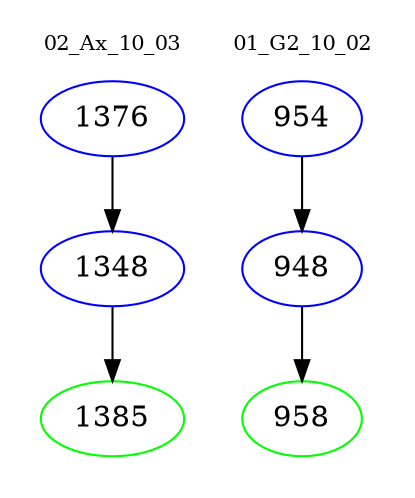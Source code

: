 digraph{
subgraph cluster_0 {
color = white
label = "02_Ax_10_03";
fontsize=10;
T0_1376 [label="1376", color="blue"]
T0_1376 -> T0_1348 [color="black"]
T0_1348 [label="1348", color="blue"]
T0_1348 -> T0_1385 [color="black"]
T0_1385 [label="1385", color="green"]
}
subgraph cluster_1 {
color = white
label = "01_G2_10_02";
fontsize=10;
T1_954 [label="954", color="blue"]
T1_954 -> T1_948 [color="black"]
T1_948 [label="948", color="blue"]
T1_948 -> T1_958 [color="black"]
T1_958 [label="958", color="green"]
}
}
